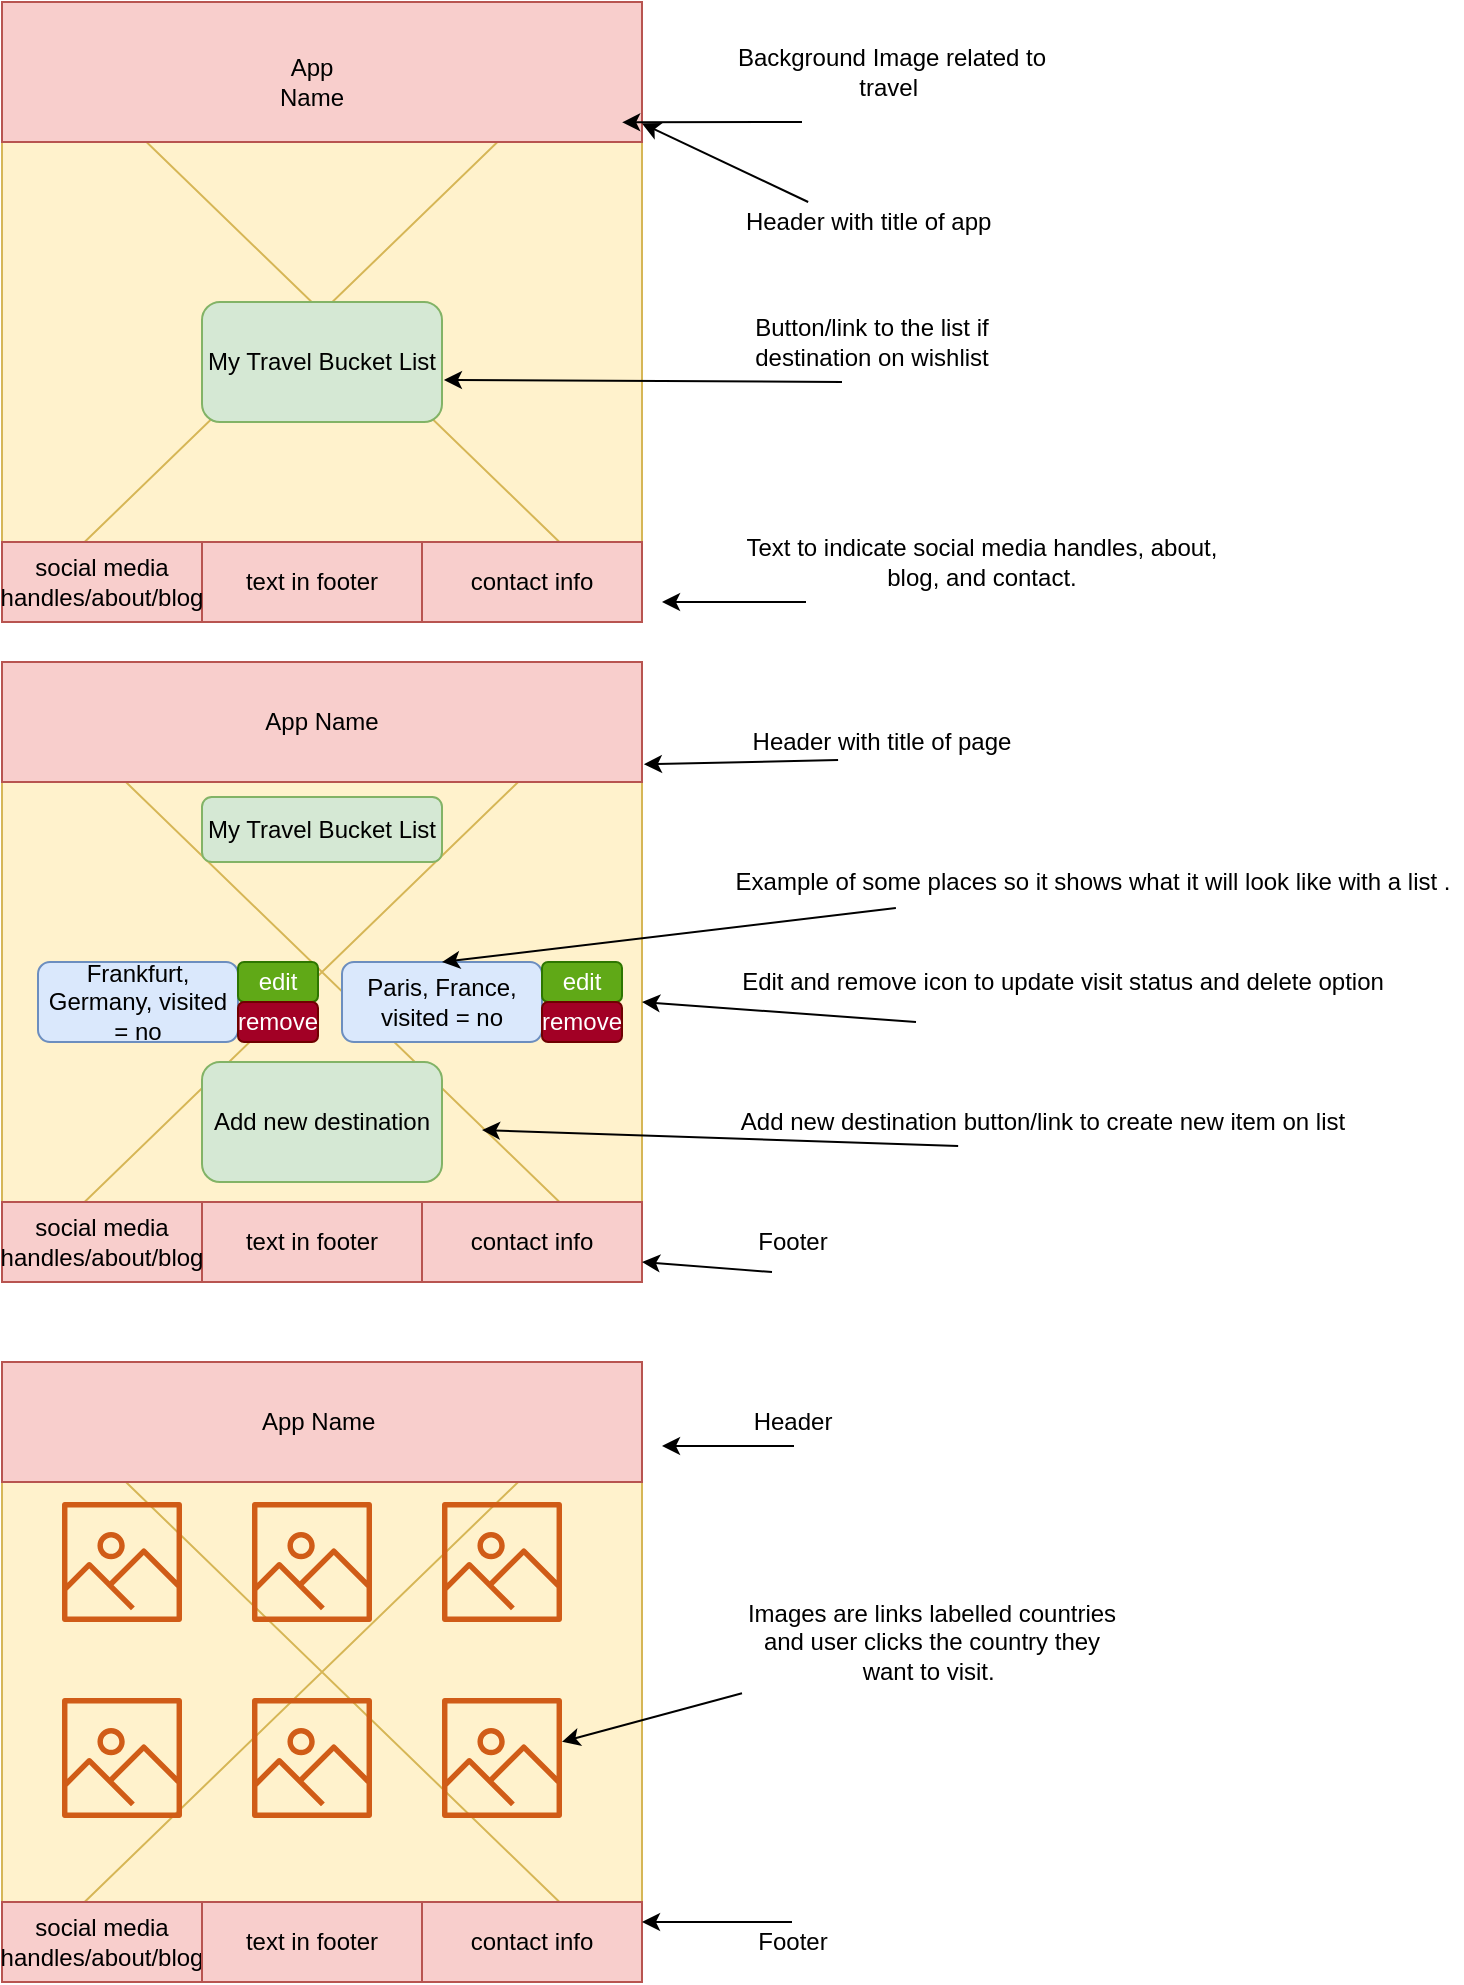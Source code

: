 <mxfile version="13.7.1" type="github" pages="5">
  <diagram name="Page-1" id="f1b7ffb7-ca1e-a977-7cf5-a751b3c06c05">
    <mxGraphModel dx="1612" dy="3972" grid="1" gridSize="10" guides="1" tooltips="1" connect="1" arrows="1" fold="1" page="1" pageScale="1" pageWidth="826" pageHeight="1169" background="#ffffff" math="0" shadow="0">
      <root>
        <mxCell id="0" />
        <mxCell id="1" parent="0" />
        <mxCell id="32" value="" style="verticalLabelPosition=bottom;verticalAlign=top;strokeWidth=1;shape=mxgraph.mockup.graphics.iconGrid;strokeColor=#d6b656;gridSize=1,1;fillColor=#fff2cc;" parent="1" vertex="1">
          <mxGeometry x="-90" y="-3380" width="320" height="310" as="geometry" />
        </mxCell>
        <mxCell id="aF-g8nTjtIb1nE3-Nbh9-48" value="" style="rounded=0;whiteSpace=wrap;html=1;fillColor=#f8cecc;strokeColor=#b85450;" vertex="1" parent="1">
          <mxGeometry x="-90" y="-3380" width="320" height="70" as="geometry" />
        </mxCell>
        <mxCell id="aF-g8nTjtIb1nE3-Nbh9-50" value="App Name" style="text;html=1;strokeColor=none;fillColor=none;align=center;verticalAlign=middle;whiteSpace=wrap;rounded=0;" vertex="1" parent="1">
          <mxGeometry x="45" y="-3350" width="40" height="20" as="geometry" />
        </mxCell>
        <mxCell id="aF-g8nTjtIb1nE3-Nbh9-51" value="Background Image related to travel&amp;nbsp;" style="text;html=1;strokeColor=none;fillColor=none;align=center;verticalAlign=middle;whiteSpace=wrap;rounded=0;" vertex="1" parent="1">
          <mxGeometry x="260" y="-3355" width="190" height="20" as="geometry" />
        </mxCell>
        <mxCell id="aF-g8nTjtIb1nE3-Nbh9-52" value="My Travel Bucket List" style="rounded=1;whiteSpace=wrap;html=1;fillColor=#d5e8d4;strokeColor=#82b366;" vertex="1" parent="1">
          <mxGeometry x="10" y="-3230" width="120" height="60" as="geometry" />
        </mxCell>
        <mxCell id="aF-g8nTjtIb1nE3-Nbh9-53" value="text in footer" style="rounded=0;whiteSpace=wrap;html=1;fillColor=#f8cecc;strokeColor=#b85450;" vertex="1" parent="1">
          <mxGeometry x="10" y="-3110" width="110" height="40" as="geometry" />
        </mxCell>
        <mxCell id="aF-g8nTjtIb1nE3-Nbh9-54" value="Text to indicate social media handles, about, blog, and contact." style="text;html=1;strokeColor=none;fillColor=none;align=center;verticalAlign=middle;whiteSpace=wrap;rounded=0;" vertex="1" parent="1">
          <mxGeometry x="280" y="-3110" width="240" height="20" as="geometry" />
        </mxCell>
        <mxCell id="aF-g8nTjtIb1nE3-Nbh9-55" value="contact info" style="rounded=0;whiteSpace=wrap;html=1;fillColor=#f8cecc;strokeColor=#b85450;" vertex="1" parent="1">
          <mxGeometry x="120" y="-3110" width="110" height="40" as="geometry" />
        </mxCell>
        <mxCell id="aF-g8nTjtIb1nE3-Nbh9-56" value="Button/link to the list if destination on wishlist" style="text;html=1;strokeColor=none;fillColor=none;align=center;verticalAlign=middle;whiteSpace=wrap;rounded=0;" vertex="1" parent="1">
          <mxGeometry x="280" y="-3220" width="130" height="20" as="geometry" />
        </mxCell>
        <mxCell id="aF-g8nTjtIb1nE3-Nbh9-58" value="" style="endArrow=classic;html=1;entryX=0.969;entryY=0.194;entryDx=0;entryDy=0;entryPerimeter=0;" edge="1" parent="1" target="32">
          <mxGeometry width="50" height="50" relative="1" as="geometry">
            <mxPoint x="310" y="-3320" as="sourcePoint" />
            <mxPoint x="270" y="-3270" as="targetPoint" />
          </mxGeometry>
        </mxCell>
        <mxCell id="aF-g8nTjtIb1nE3-Nbh9-59" value="" style="endArrow=classic;html=1;" edge="1" parent="1">
          <mxGeometry width="50" height="50" relative="1" as="geometry">
            <mxPoint x="312" y="-3080" as="sourcePoint" />
            <mxPoint x="240" y="-3080" as="targetPoint" />
          </mxGeometry>
        </mxCell>
        <mxCell id="aF-g8nTjtIb1nE3-Nbh9-60" value="" style="endArrow=classic;html=1;entryX=1.008;entryY=0.65;entryDx=0;entryDy=0;entryPerimeter=0;" edge="1" parent="1" target="aF-g8nTjtIb1nE3-Nbh9-52">
          <mxGeometry width="50" height="50" relative="1" as="geometry">
            <mxPoint x="330" y="-3190" as="sourcePoint" />
            <mxPoint x="230" y="-3320" as="targetPoint" />
            <Array as="points" />
          </mxGeometry>
        </mxCell>
        <mxCell id="aF-g8nTjtIb1nE3-Nbh9-61" value="social media handles/about/blog" style="rounded=0;whiteSpace=wrap;html=1;fillColor=#f8cecc;strokeColor=#b85450;" vertex="1" parent="1">
          <mxGeometry x="-90" y="-3110" width="100" height="40" as="geometry" />
        </mxCell>
        <mxCell id="aF-g8nTjtIb1nE3-Nbh9-63" value="" style="verticalLabelPosition=bottom;verticalAlign=top;strokeWidth=1;shape=mxgraph.mockup.graphics.iconGrid;strokeColor=#d6b656;gridSize=1,1;fillColor=#fff2cc;" vertex="1" parent="1">
          <mxGeometry x="-90" y="-3050" width="320" height="310" as="geometry" />
        </mxCell>
        <mxCell id="aF-g8nTjtIb1nE3-Nbh9-64" value="Header with title of app&amp;nbsp;" style="text;html=1;strokeColor=none;fillColor=none;align=center;verticalAlign=middle;whiteSpace=wrap;rounded=0;" vertex="1" parent="1">
          <mxGeometry x="225" y="-3280" width="240" height="20" as="geometry" />
        </mxCell>
        <mxCell id="aF-g8nTjtIb1nE3-Nbh9-65" value="" style="endArrow=classic;html=1;entryX=1;entryY=0.867;entryDx=0;entryDy=0;exitX=0.367;exitY=0;exitDx=0;exitDy=0;exitPerimeter=0;entryPerimeter=0;" edge="1" parent="1" source="aF-g8nTjtIb1nE3-Nbh9-64" target="aF-g8nTjtIb1nE3-Nbh9-48">
          <mxGeometry width="50" height="50" relative="1" as="geometry">
            <mxPoint x="340" y="-3290" as="sourcePoint" />
            <mxPoint x="230" y="-3220" as="targetPoint" />
            <Array as="points" />
          </mxGeometry>
        </mxCell>
        <mxCell id="aF-g8nTjtIb1nE3-Nbh9-66" value="Header with title of page" style="text;html=1;strokeColor=none;fillColor=none;align=center;verticalAlign=middle;whiteSpace=wrap;rounded=0;" vertex="1" parent="1">
          <mxGeometry x="260" y="-3020" width="180" height="20" as="geometry" />
        </mxCell>
        <mxCell id="aF-g8nTjtIb1nE3-Nbh9-67" value="My Travel Bucket List" style="rounded=1;whiteSpace=wrap;html=1;fillColor=#d5e8d4;strokeColor=#82b366;" vertex="1" parent="1">
          <mxGeometry x="10" y="-2982.5" width="120" height="32.5" as="geometry" />
        </mxCell>
        <mxCell id="aF-g8nTjtIb1nE3-Nbh9-69" value="" style="outlineConnect=0;fontColor=#232F3E;gradientColor=none;fillColor=#D05C17;strokeColor=none;dashed=0;verticalLabelPosition=bottom;verticalAlign=top;align=center;html=1;fontSize=12;fontStyle=0;aspect=fixed;pointerEvents=1;shape=mxgraph.aws4.container_registry_image;" vertex="1" parent="1">
          <mxGeometry x="-50" y="-2610" width="78" height="78" as="geometry" />
        </mxCell>
        <mxCell id="aF-g8nTjtIb1nE3-Nbh9-70" value="" style="verticalLabelPosition=bottom;verticalAlign=top;strokeWidth=1;shape=mxgraph.mockup.graphics.iconGrid;strokeColor=#d6b656;gridSize=1,1;fillColor=#fff2cc;" vertex="1" parent="1">
          <mxGeometry x="-90" y="-2700" width="320" height="310" as="geometry" />
        </mxCell>
        <mxCell id="aF-g8nTjtIb1nE3-Nbh9-71" value="" style="outlineConnect=0;fontColor=#232F3E;gradientColor=none;fillColor=#D05C17;strokeColor=none;dashed=0;verticalLabelPosition=bottom;verticalAlign=top;align=center;html=1;fontSize=12;fontStyle=0;aspect=fixed;pointerEvents=1;shape=mxgraph.aws4.container_registry_image;" vertex="1" parent="1">
          <mxGeometry x="-60" y="-2630" width="60" height="60" as="geometry" />
        </mxCell>
        <mxCell id="aF-g8nTjtIb1nE3-Nbh9-72" value="" style="outlineConnect=0;fontColor=#232F3E;gradientColor=none;fillColor=#D05C17;strokeColor=none;dashed=0;verticalLabelPosition=bottom;verticalAlign=top;align=center;html=1;fontSize=12;fontStyle=0;aspect=fixed;pointerEvents=1;shape=mxgraph.aws4.container_registry_image;" vertex="1" parent="1">
          <mxGeometry x="35" y="-2630" width="60" height="60" as="geometry" />
        </mxCell>
        <mxCell id="aF-g8nTjtIb1nE3-Nbh9-73" value="" style="outlineConnect=0;fontColor=#232F3E;gradientColor=none;fillColor=#D05C17;strokeColor=none;dashed=0;verticalLabelPosition=bottom;verticalAlign=top;align=center;html=1;fontSize=12;fontStyle=0;aspect=fixed;pointerEvents=1;shape=mxgraph.aws4.container_registry_image;" vertex="1" parent="1">
          <mxGeometry x="-60" y="-2532" width="60" height="60" as="geometry" />
        </mxCell>
        <mxCell id="aF-g8nTjtIb1nE3-Nbh9-74" value="" style="outlineConnect=0;fontColor=#232F3E;gradientColor=none;fillColor=#D05C17;strokeColor=none;dashed=0;verticalLabelPosition=bottom;verticalAlign=top;align=center;html=1;fontSize=12;fontStyle=0;aspect=fixed;pointerEvents=1;shape=mxgraph.aws4.container_registry_image;" vertex="1" parent="1">
          <mxGeometry x="35" y="-2532" width="60" height="60" as="geometry" />
        </mxCell>
        <mxCell id="aF-g8nTjtIb1nE3-Nbh9-75" value="Images are links labelled countries and user clicks the country they want to visit.&amp;nbsp;" style="text;html=1;strokeColor=none;fillColor=none;align=center;verticalAlign=middle;whiteSpace=wrap;rounded=0;" vertex="1" parent="1">
          <mxGeometry x="280" y="-2630" width="190" height="140" as="geometry" />
        </mxCell>
        <mxCell id="aF-g8nTjtIb1nE3-Nbh9-76" value="App Name" style="rounded=0;whiteSpace=wrap;html=1;fillColor=#f8cecc;strokeColor=#b85450;" vertex="1" parent="1">
          <mxGeometry x="-90" y="-3050" width="320" height="60" as="geometry" />
        </mxCell>
        <mxCell id="aF-g8nTjtIb1nE3-Nbh9-78" value="contact info" style="rounded=0;whiteSpace=wrap;html=1;fillColor=#f8cecc;strokeColor=#b85450;" vertex="1" parent="1">
          <mxGeometry x="120" y="-2780" width="110" height="40" as="geometry" />
        </mxCell>
        <mxCell id="aF-g8nTjtIb1nE3-Nbh9-80" value="text in footer" style="rounded=0;whiteSpace=wrap;html=1;fillColor=#f8cecc;strokeColor=#b85450;" vertex="1" parent="1">
          <mxGeometry x="10" y="-2780" width="110" height="40" as="geometry" />
        </mxCell>
        <mxCell id="aF-g8nTjtIb1nE3-Nbh9-81" value="social media handles/about/blog" style="rounded=0;whiteSpace=wrap;html=1;fillColor=#f8cecc;strokeColor=#b85450;" vertex="1" parent="1">
          <mxGeometry x="-90" y="-2780" width="100" height="40" as="geometry" />
        </mxCell>
        <mxCell id="aF-g8nTjtIb1nE3-Nbh9-82" value="App Name&amp;nbsp;" style="rounded=0;whiteSpace=wrap;html=1;fillColor=#f8cecc;strokeColor=#b85450;" vertex="1" parent="1">
          <mxGeometry x="-90" y="-2700" width="320" height="60" as="geometry" />
        </mxCell>
        <mxCell id="tJrFAka51DZGkINWcBbQ-32" value="social media handles/about/blog" style="rounded=0;whiteSpace=wrap;html=1;fillColor=#f8cecc;strokeColor=#b85450;" vertex="1" parent="1">
          <mxGeometry x="-90" y="-2430" width="100" height="40" as="geometry" />
        </mxCell>
        <mxCell id="tJrFAka51DZGkINWcBbQ-33" value="text in footer" style="rounded=0;whiteSpace=wrap;html=1;fillColor=#f8cecc;strokeColor=#b85450;" vertex="1" parent="1">
          <mxGeometry x="10" y="-2430" width="110" height="40" as="geometry" />
        </mxCell>
        <mxCell id="tJrFAka51DZGkINWcBbQ-34" value="contact info" style="rounded=0;whiteSpace=wrap;html=1;fillColor=#f8cecc;strokeColor=#b85450;" vertex="1" parent="1">
          <mxGeometry x="120" y="-2430" width="110" height="40" as="geometry" />
        </mxCell>
        <mxCell id="tJrFAka51DZGkINWcBbQ-35" value="Header" style="text;html=1;align=center;verticalAlign=middle;resizable=0;points=[];autosize=1;" vertex="1" parent="1">
          <mxGeometry x="280" y="-2680" width="50" height="20" as="geometry" />
        </mxCell>
        <mxCell id="tJrFAka51DZGkINWcBbQ-36" value="Footer" style="text;html=1;align=center;verticalAlign=middle;resizable=0;points=[];autosize=1;" vertex="1" parent="1">
          <mxGeometry x="280" y="-2420" width="50" height="20" as="geometry" />
        </mxCell>
        <mxCell id="tJrFAka51DZGkINWcBbQ-37" value="Footer" style="text;html=1;align=center;verticalAlign=middle;resizable=0;points=[];autosize=1;" vertex="1" parent="1">
          <mxGeometry x="280" y="-2770" width="50" height="20" as="geometry" />
        </mxCell>
        <mxCell id="tJrFAka51DZGkINWcBbQ-39" value="Frankfurt, Germany, visited = no" style="rounded=1;whiteSpace=wrap;html=1;fillColor=#dae8fc;strokeColor=#6c8ebf;" vertex="1" parent="1">
          <mxGeometry x="-72" y="-2900" width="100" height="40" as="geometry" />
        </mxCell>
        <mxCell id="tJrFAka51DZGkINWcBbQ-42" value="Paris, France, visited = no" style="rounded=1;whiteSpace=wrap;html=1;fillColor=#dae8fc;strokeColor=#6c8ebf;" vertex="1" parent="1">
          <mxGeometry x="80" y="-2900" width="100" height="40" as="geometry" />
        </mxCell>
        <mxCell id="tJrFAka51DZGkINWcBbQ-43" value="Example of some places so it shows what it will look like with a list ." style="text;html=1;align=center;verticalAlign=middle;resizable=0;points=[];autosize=1;" vertex="1" parent="1">
          <mxGeometry x="270" y="-2950" width="370" height="20" as="geometry" />
        </mxCell>
        <mxCell id="tJrFAka51DZGkINWcBbQ-46" value="" style="outlineConnect=0;fontColor=#232F3E;gradientColor=none;fillColor=#D05C17;strokeColor=none;dashed=0;verticalLabelPosition=bottom;verticalAlign=top;align=center;html=1;fontSize=12;fontStyle=0;aspect=fixed;pointerEvents=1;shape=mxgraph.aws4.container_registry_image;" vertex="1" parent="1">
          <mxGeometry x="130" y="-2630" width="60" height="60" as="geometry" />
        </mxCell>
        <mxCell id="tJrFAka51DZGkINWcBbQ-47" value="" style="outlineConnect=0;fontColor=#232F3E;gradientColor=none;fillColor=#D05C17;strokeColor=none;dashed=0;verticalLabelPosition=bottom;verticalAlign=top;align=center;html=1;fontSize=12;fontStyle=0;aspect=fixed;pointerEvents=1;shape=mxgraph.aws4.container_registry_image;" vertex="1" parent="1">
          <mxGeometry x="130" y="-2532" width="60" height="60" as="geometry" />
        </mxCell>
        <mxCell id="tJrFAka51DZGkINWcBbQ-48" value="edit" style="rounded=1;whiteSpace=wrap;html=1;fillColor=#60a917;strokeColor=#2D7600;fontColor=#ffffff;" vertex="1" parent="1">
          <mxGeometry x="28" y="-2900" width="40" height="20" as="geometry" />
        </mxCell>
        <mxCell id="tJrFAka51DZGkINWcBbQ-49" value="edit" style="rounded=1;whiteSpace=wrap;html=1;fillColor=#60a917;strokeColor=#2D7600;fontColor=#ffffff;" vertex="1" parent="1">
          <mxGeometry x="180" y="-2900" width="40" height="20" as="geometry" />
        </mxCell>
        <mxCell id="tJrFAka51DZGkINWcBbQ-50" value="remove" style="rounded=1;whiteSpace=wrap;html=1;fillColor=#a20025;strokeColor=#6F0000;fontColor=#ffffff;" vertex="1" parent="1">
          <mxGeometry x="28" y="-2880" width="40" height="20" as="geometry" />
        </mxCell>
        <mxCell id="tJrFAka51DZGkINWcBbQ-51" value="remove" style="rounded=1;whiteSpace=wrap;html=1;fillColor=#a20025;strokeColor=#6F0000;fontColor=#ffffff;" vertex="1" parent="1">
          <mxGeometry x="180" y="-2880" width="40" height="20" as="geometry" />
        </mxCell>
        <mxCell id="tJrFAka51DZGkINWcBbQ-53" value="Edit and remove icon to update visit status and delete option" style="text;html=1;align=center;verticalAlign=middle;resizable=0;points=[];autosize=1;" vertex="1" parent="1">
          <mxGeometry x="270" y="-2900" width="340" height="20" as="geometry" />
        </mxCell>
        <mxCell id="tJrFAka51DZGkINWcBbQ-54" value="Add new destination" style="rounded=1;whiteSpace=wrap;html=1;fillColor=#d5e8d4;strokeColor=#82b366;" vertex="1" parent="1">
          <mxGeometry x="10" y="-2850" width="120" height="60" as="geometry" />
        </mxCell>
        <mxCell id="tJrFAka51DZGkINWcBbQ-55" value="Add new destination button/link to create new item on list" style="text;html=1;align=center;verticalAlign=middle;resizable=0;points=[];autosize=1;" vertex="1" parent="1">
          <mxGeometry x="270" y="-2830" width="320" height="20" as="geometry" />
        </mxCell>
        <mxCell id="tJrFAka51DZGkINWcBbQ-57" value="" style="endArrow=classic;html=1;entryX=1.003;entryY=0.165;entryDx=0;entryDy=0;exitX=0.378;exitY=0.95;exitDx=0;exitDy=0;exitPerimeter=0;entryPerimeter=0;" edge="1" parent="1" source="aF-g8nTjtIb1nE3-Nbh9-66" target="aF-g8nTjtIb1nE3-Nbh9-63">
          <mxGeometry width="50" height="50" relative="1" as="geometry">
            <mxPoint x="330" y="-2990" as="sourcePoint" />
            <mxPoint x="310" y="-3000" as="targetPoint" />
            <Array as="points" />
          </mxGeometry>
        </mxCell>
        <mxCell id="tJrFAka51DZGkINWcBbQ-58" value="" style="endArrow=classic;html=1;entryX=0.5;entryY=0;entryDx=0;entryDy=0;exitX=0.235;exitY=1.15;exitDx=0;exitDy=0;exitPerimeter=0;" edge="1" parent="1" source="tJrFAka51DZGkINWcBbQ-43" target="tJrFAka51DZGkINWcBbQ-42">
          <mxGeometry width="50" height="50" relative="1" as="geometry">
            <mxPoint x="338.04" y="-2991" as="sourcePoint" />
            <mxPoint x="240.96" y="-2988.85" as="targetPoint" />
            <Array as="points" />
          </mxGeometry>
        </mxCell>
        <mxCell id="tJrFAka51DZGkINWcBbQ-59" value="" style="endArrow=classic;html=1;" edge="1" parent="1">
          <mxGeometry width="50" height="50" relative="1" as="geometry">
            <mxPoint x="367" y="-2870" as="sourcePoint" />
            <mxPoint x="230" y="-2880" as="targetPoint" />
            <Array as="points" />
          </mxGeometry>
        </mxCell>
        <mxCell id="tJrFAka51DZGkINWcBbQ-60" value="" style="endArrow=classic;html=1;entryX=0.75;entryY=0.755;entryDx=0;entryDy=0;entryPerimeter=0;exitX=0.369;exitY=1.1;exitDx=0;exitDy=0;exitPerimeter=0;" edge="1" parent="1" source="tJrFAka51DZGkINWcBbQ-55" target="aF-g8nTjtIb1nE3-Nbh9-63">
          <mxGeometry width="50" height="50" relative="1" as="geometry">
            <mxPoint x="377" y="-2860" as="sourcePoint" />
            <mxPoint x="240" y="-2870" as="targetPoint" />
            <Array as="points" />
          </mxGeometry>
        </mxCell>
        <mxCell id="tJrFAka51DZGkINWcBbQ-61" value="" style="endArrow=classic;html=1;entryX=1;entryY=0.75;entryDx=0;entryDy=0;exitX=0.3;exitY=1.25;exitDx=0;exitDy=0;exitPerimeter=0;" edge="1" parent="1" source="tJrFAka51DZGkINWcBbQ-37" target="aF-g8nTjtIb1nE3-Nbh9-78">
          <mxGeometry width="50" height="50" relative="1" as="geometry">
            <mxPoint x="296" y="-2740" as="sourcePoint" />
            <mxPoint x="290" y="-2800" as="targetPoint" />
          </mxGeometry>
        </mxCell>
        <mxCell id="tJrFAka51DZGkINWcBbQ-63" value="" style="endArrow=classic;html=1;entryX=1;entryY=0.25;entryDx=0;entryDy=0;exitX=0.5;exitY=0;exitDx=0;exitDy=0;exitPerimeter=0;" edge="1" parent="1" source="tJrFAka51DZGkINWcBbQ-36" target="tJrFAka51DZGkINWcBbQ-34">
          <mxGeometry width="50" height="50" relative="1" as="geometry">
            <mxPoint x="260" y="-2400" as="sourcePoint" />
            <mxPoint x="310" y="-2450" as="targetPoint" />
          </mxGeometry>
        </mxCell>
        <mxCell id="tJrFAka51DZGkINWcBbQ-64" value="" style="endArrow=classic;html=1;" edge="1" parent="1" source="aF-g8nTjtIb1nE3-Nbh9-75" target="tJrFAka51DZGkINWcBbQ-47">
          <mxGeometry width="50" height="50" relative="1" as="geometry">
            <mxPoint x="315" y="-2410" as="sourcePoint" />
            <mxPoint x="240" y="-2410" as="targetPoint" />
          </mxGeometry>
        </mxCell>
        <mxCell id="tJrFAka51DZGkINWcBbQ-65" value="" style="endArrow=classic;html=1;exitX=0.52;exitY=1.1;exitDx=0;exitDy=0;exitPerimeter=0;" edge="1" parent="1" source="tJrFAka51DZGkINWcBbQ-35">
          <mxGeometry width="50" height="50" relative="1" as="geometry">
            <mxPoint x="260" y="-2530" as="sourcePoint" />
            <mxPoint x="240" y="-2658" as="targetPoint" />
          </mxGeometry>
        </mxCell>
      </root>
    </mxGraphModel>
  </diagram>
  <diagram id="Jt3qAvLkCL6-lVoWBfAT" name="Page-2">
    <mxGraphModel dx="1613" dy="7479" grid="1" gridSize="10" guides="1" tooltips="1" connect="1" arrows="1" fold="1" page="1" pageScale="1" pageWidth="827" pageHeight="1169" math="0" shadow="0">
      <root>
        <mxCell id="Ufsyjtj4RjawqiaAu7A--0" />
        <mxCell id="Ufsyjtj4RjawqiaAu7A--1" parent="Ufsyjtj4RjawqiaAu7A--0" />
        <mxCell id="sSqrUu2h0SIToFK0IXzz-0" value="" style="verticalLabelPosition=bottom;verticalAlign=top;strokeWidth=1;shape=mxgraph.mockup.graphics.iconGrid;strokeColor=#d6b656;gridSize=1,1;fillColor=#fff2cc;" vertex="1" parent="Ufsyjtj4RjawqiaAu7A--1">
          <mxGeometry x="-80" y="-6290" width="320" height="310" as="geometry" />
        </mxCell>
        <mxCell id="_vhH1sdVHPksg86i86G--0" value="App Name" style="rounded=0;whiteSpace=wrap;html=1;fillColor=#f8cecc;strokeColor=#b85450;" vertex="1" parent="Ufsyjtj4RjawqiaAu7A--1">
          <mxGeometry x="-80" y="-6290" width="320" height="60" as="geometry" />
        </mxCell>
        <mxCell id="Hnxyx5OlRAy7sLRaCZ0e-0" value="city" style="rounded=1;whiteSpace=wrap;html=1;fillColor=#ffe6cc;strokeColor=#d79b00;" vertex="1" parent="Ufsyjtj4RjawqiaAu7A--1">
          <mxGeometry x="-50" y="-6210" width="120" height="30" as="geometry" />
        </mxCell>
        <mxCell id="Hnxyx5OlRAy7sLRaCZ0e-3" value="visited?" style="rounded=1;whiteSpace=wrap;html=1;fillColor=#ffe6cc;strokeColor=#d79b00;" vertex="1" parent="Ufsyjtj4RjawqiaAu7A--1">
          <mxGeometry x="-50" y="-6140" width="120" height="30" as="geometry" />
        </mxCell>
        <mxCell id="Hnxyx5OlRAy7sLRaCZ0e-5" value="Add to bucket list" style="rounded=1;whiteSpace=wrap;html=1;fillColor=#d5e8d4;strokeColor=#82b366;" vertex="1" parent="Ufsyjtj4RjawqiaAu7A--1">
          <mxGeometry x="20" y="-6100" width="120" height="60" as="geometry" />
        </mxCell>
        <mxCell id="Hnxyx5OlRAy7sLRaCZ0e-6" style="edgeStyle=orthogonalEdgeStyle;rounded=0;orthogonalLoop=1;jettySize=auto;html=1;exitX=0.5;exitY=1;exitDx=0;exitDy=0;" edge="1" parent="Ufsyjtj4RjawqiaAu7A--1" source="Hnxyx5OlRAy7sLRaCZ0e-0" target="Hnxyx5OlRAy7sLRaCZ0e-0">
          <mxGeometry relative="1" as="geometry" />
        </mxCell>
        <mxCell id="Hnxyx5OlRAy7sLRaCZ0e-7" value="&amp;nbsp; &amp;nbsp; &amp;nbsp;city options" style="rounded=1;whiteSpace=wrap;html=1;fillColor=#ffe6cc;strokeColor=#d79b00;" vertex="1" parent="Ufsyjtj4RjawqiaAu7A--1">
          <mxGeometry x="90" y="-6210" width="120" height="30" as="geometry" />
        </mxCell>
        <mxCell id="Hnxyx5OlRAy7sLRaCZ0e-8" value="yes/no" style="rounded=1;whiteSpace=wrap;html=1;fillColor=#ffe6cc;strokeColor=#d79b00;" vertex="1" parent="Ufsyjtj4RjawqiaAu7A--1">
          <mxGeometry x="90" y="-6140" width="120" height="30" as="geometry" />
        </mxCell>
        <mxCell id="Hnxyx5OlRAy7sLRaCZ0e-9" value="the city has an adjacent dropdown box with cites in that country user chooses city." style="text;html=1;align=center;verticalAlign=middle;resizable=0;points=[];autosize=1;" vertex="1" parent="Ufsyjtj4RjawqiaAu7A--1">
          <mxGeometry x="280" y="-6205" width="450" height="20" as="geometry" />
        </mxCell>
        <mxCell id="Hnxyx5OlRAy7sLRaCZ0e-10" value="the user marks in a dropdown box if they have or haven&#39;t been to city yet&amp;nbsp;" style="text;html=1;align=center;verticalAlign=middle;resizable=0;points=[];autosize=1;" vertex="1" parent="Ufsyjtj4RjawqiaAu7A--1">
          <mxGeometry x="270" y="-6135" width="400" height="20" as="geometry" />
        </mxCell>
        <mxCell id="Hnxyx5OlRAy7sLRaCZ0e-11" value="" style="endArrow=classic;html=1;" edge="1" parent="Ufsyjtj4RjawqiaAu7A--1" target="Hnxyx5OlRAy7sLRaCZ0e-7">
          <mxGeometry width="50" height="50" relative="1" as="geometry">
            <mxPoint x="360" y="-6180" as="sourcePoint" />
            <mxPoint x="260" y="-6180" as="targetPoint" />
          </mxGeometry>
        </mxCell>
        <mxCell id="Hnxyx5OlRAy7sLRaCZ0e-12" value="" style="endArrow=classic;html=1;" edge="1" parent="Ufsyjtj4RjawqiaAu7A--1">
          <mxGeometry width="50" height="50" relative="1" as="geometry">
            <mxPoint x="330" y="-6110" as="sourcePoint" />
            <mxPoint x="185" y="-6120" as="targetPoint" />
          </mxGeometry>
        </mxCell>
        <mxCell id="Hnxyx5OlRAy7sLRaCZ0e-13" value="user click add to be redirected to list (slide 2) and sees their destination added to list." style="text;html=1;align=center;verticalAlign=middle;resizable=0;points=[];autosize=1;" vertex="1" parent="Ufsyjtj4RjawqiaAu7A--1">
          <mxGeometry x="280" y="-6050" width="460" height="20" as="geometry" />
        </mxCell>
        <mxCell id="Hnxyx5OlRAy7sLRaCZ0e-14" value="" style="endArrow=classic;html=1;exitX=0.028;exitY=-0.1;exitDx=0;exitDy=0;exitPerimeter=0;" edge="1" parent="Ufsyjtj4RjawqiaAu7A--1" source="Hnxyx5OlRAy7sLRaCZ0e-13">
          <mxGeometry width="50" height="50" relative="1" as="geometry">
            <mxPoint x="240" y="-6070" as="sourcePoint" />
            <mxPoint x="140" y="-6070" as="targetPoint" />
          </mxGeometry>
        </mxCell>
        <mxCell id="Hnxyx5OlRAy7sLRaCZ0e-15" value="header&lt;br&gt;" style="text;html=1;align=center;verticalAlign=middle;resizable=0;points=[];autosize=1;" vertex="1" parent="Ufsyjtj4RjawqiaAu7A--1">
          <mxGeometry x="280" y="-6280" width="50" height="20" as="geometry" />
        </mxCell>
        <mxCell id="Hnxyx5OlRAy7sLRaCZ0e-16" value="" style="endArrow=classic;html=1;" edge="1" parent="Ufsyjtj4RjawqiaAu7A--1">
          <mxGeometry width="50" height="50" relative="1" as="geometry">
            <mxPoint x="360" y="-6250" as="sourcePoint" />
            <mxPoint x="260" y="-6250" as="targetPoint" />
          </mxGeometry>
        </mxCell>
        <mxCell id="dO4sxIx0gTSiz72la56K-0" value="social media handles/about/blog" style="rounded=0;whiteSpace=wrap;html=1;fillColor=#f8cecc;strokeColor=#b85450;" vertex="1" parent="Ufsyjtj4RjawqiaAu7A--1">
          <mxGeometry x="-80" y="-6020" width="100" height="40" as="geometry" />
        </mxCell>
        <mxCell id="Ht-tqBQnSjKHuyT9x75H-0" value="text in footer" style="rounded=0;whiteSpace=wrap;html=1;fillColor=#f8cecc;strokeColor=#b85450;" vertex="1" parent="Ufsyjtj4RjawqiaAu7A--1">
          <mxGeometry x="20" y="-6020" width="110" height="40" as="geometry" />
        </mxCell>
        <mxCell id="FpQ1Hl8iJrXKRKEAjEG8-1" value="contact info" style="rounded=0;whiteSpace=wrap;html=1;fillColor=#f8cecc;strokeColor=#b85450;" vertex="1" parent="Ufsyjtj4RjawqiaAu7A--1">
          <mxGeometry x="130" y="-6020" width="110" height="40" as="geometry" />
        </mxCell>
        <mxCell id="FpQ1Hl8iJrXKRKEAjEG8-2" value="footer" style="text;html=1;align=center;verticalAlign=middle;resizable=0;points=[];autosize=1;" vertex="1" parent="Ufsyjtj4RjawqiaAu7A--1">
          <mxGeometry x="280" y="-6010" width="50" height="20" as="geometry" />
        </mxCell>
        <mxCell id="FpQ1Hl8iJrXKRKEAjEG8-3" value="" style="endArrow=classic;html=1;" edge="1" parent="Ufsyjtj4RjawqiaAu7A--1">
          <mxGeometry width="50" height="50" relative="1" as="geometry">
            <mxPoint x="360" y="-5990" as="sourcePoint" />
            <mxPoint x="260" y="-5990" as="targetPoint" />
          </mxGeometry>
        </mxCell>
        <mxCell id="FpQ1Hl8iJrXKRKEAjEG8-4" value="" style="verticalLabelPosition=bottom;verticalAlign=top;strokeWidth=1;shape=mxgraph.mockup.graphics.iconGrid;strokeColor=#d6b656;gridSize=1,1;fillColor=#fff2cc;" vertex="1" parent="Ufsyjtj4RjawqiaAu7A--1">
          <mxGeometry x="-80" y="-5920" width="320" height="310" as="geometry" />
        </mxCell>
        <mxCell id="FpQ1Hl8iJrXKRKEAjEG8-5" value="social media handles/about/blog" style="rounded=0;whiteSpace=wrap;html=1;fillColor=#f8cecc;strokeColor=#b85450;" vertex="1" parent="Ufsyjtj4RjawqiaAu7A--1">
          <mxGeometry x="-80" y="-5650" width="100" height="40" as="geometry" />
        </mxCell>
        <mxCell id="FpQ1Hl8iJrXKRKEAjEG8-6" value="text in footer" style="rounded=0;whiteSpace=wrap;html=1;fillColor=#f8cecc;strokeColor=#b85450;" vertex="1" parent="Ufsyjtj4RjawqiaAu7A--1">
          <mxGeometry x="20" y="-5650" width="110" height="40" as="geometry" />
        </mxCell>
        <mxCell id="FpQ1Hl8iJrXKRKEAjEG8-7" value="contact info" style="rounded=0;whiteSpace=wrap;html=1;fillColor=#f8cecc;strokeColor=#b85450;" vertex="1" parent="Ufsyjtj4RjawqiaAu7A--1">
          <mxGeometry x="130" y="-5650" width="110" height="40" as="geometry" />
        </mxCell>
        <mxCell id="FpQ1Hl8iJrXKRKEAjEG8-8" value="App Name" style="rounded=0;whiteSpace=wrap;html=1;fillColor=#f8cecc;strokeColor=#b85450;" vertex="1" parent="Ufsyjtj4RjawqiaAu7A--1">
          <mxGeometry x="-80" y="-5920" width="320" height="60" as="geometry" />
        </mxCell>
        <mxCell id="FpQ1Hl8iJrXKRKEAjEG8-9" value="visited&amp;nbsp;" style="rounded=1;whiteSpace=wrap;html=1;fillColor=#ffe6cc;strokeColor=#d79b00;" vertex="1" parent="Ufsyjtj4RjawqiaAu7A--1">
          <mxGeometry x="-50" y="-5830" width="120" height="60" as="geometry" />
        </mxCell>
        <mxCell id="FpQ1Hl8iJrXKRKEAjEG8-10" value="yes/no" style="rounded=1;whiteSpace=wrap;html=1;fillColor=#ffe6cc;strokeColor=#d79b00;" vertex="1" parent="Ufsyjtj4RjawqiaAu7A--1">
          <mxGeometry x="100" y="-5830" width="120" height="60" as="geometry" />
        </mxCell>
        <mxCell id="FpQ1Hl8iJrXKRKEAjEG8-11" value="dropbown box of yes /no option" style="text;html=1;align=center;verticalAlign=middle;resizable=0;points=[];autosize=1;" vertex="1" parent="Ufsyjtj4RjawqiaAu7A--1">
          <mxGeometry x="280" y="-5780" width="180" height="20" as="geometry" />
        </mxCell>
        <mxCell id="FpQ1Hl8iJrXKRKEAjEG8-12" value="" style="endArrow=classic;html=1;" edge="1" parent="Ufsyjtj4RjawqiaAu7A--1" target="FpQ1Hl8iJrXKRKEAjEG8-10">
          <mxGeometry width="50" height="50" relative="1" as="geometry">
            <mxPoint x="360" y="-5740" as="sourcePoint" />
            <mxPoint x="260" y="-5740" as="targetPoint" />
          </mxGeometry>
        </mxCell>
        <mxCell id="FpQ1Hl8iJrXKRKEAjEG8-13" value="Save Changes" style="rounded=1;whiteSpace=wrap;html=1;fillColor=#d5e8d4;strokeColor=#82b366;" vertex="1" parent="Ufsyjtj4RjawqiaAu7A--1">
          <mxGeometry x="20" y="-5730" width="120" height="60" as="geometry" />
        </mxCell>
        <mxCell id="FpQ1Hl8iJrXKRKEAjEG8-14" value="Save redirects to bucket list page" style="text;html=1;align=center;verticalAlign=middle;resizable=0;points=[];autosize=1;" vertex="1" parent="Ufsyjtj4RjawqiaAu7A--1">
          <mxGeometry x="280" y="-5690" width="190" height="20" as="geometry" />
        </mxCell>
        <mxCell id="FpQ1Hl8iJrXKRKEAjEG8-15" value="" style="endArrow=classic;html=1;entryX=0.813;entryY=0.8;entryDx=0;entryDy=0;entryPerimeter=0;" edge="1" parent="Ufsyjtj4RjawqiaAu7A--1" target="FpQ1Hl8iJrXKRKEAjEG8-4">
          <mxGeometry width="50" height="50" relative="1" as="geometry">
            <mxPoint x="360" y="-5660" as="sourcePoint" />
            <mxPoint x="265" y="-5660" as="targetPoint" />
          </mxGeometry>
        </mxCell>
        <mxCell id="FpQ1Hl8iJrXKRKEAjEG8-16" value="" style="verticalLabelPosition=bottom;verticalAlign=top;strokeWidth=1;shape=mxgraph.mockup.graphics.iconGrid;strokeColor=#d6b656;gridSize=1,1;fillColor=#fff2cc;" vertex="1" parent="Ufsyjtj4RjawqiaAu7A--1">
          <mxGeometry x="-80" y="-5560" width="320" height="310" as="geometry" />
        </mxCell>
        <mxCell id="FpQ1Hl8iJrXKRKEAjEG8-17" value="footer" style="text;html=1;align=center;verticalAlign=middle;resizable=0;points=[];autosize=1;" vertex="1" parent="Ufsyjtj4RjawqiaAu7A--1">
          <mxGeometry x="275" y="-5640" width="50" height="20" as="geometry" />
        </mxCell>
        <mxCell id="FpQ1Hl8iJrXKRKEAjEG8-18" value="" style="endArrow=classic;html=1;" edge="1" parent="Ufsyjtj4RjawqiaAu7A--1">
          <mxGeometry width="50" height="50" relative="1" as="geometry">
            <mxPoint x="360" y="-5620" as="sourcePoint" />
            <mxPoint x="260" y="-5620" as="targetPoint" />
          </mxGeometry>
        </mxCell>
        <mxCell id="FpQ1Hl8iJrXKRKEAjEG8-19" value="header" style="text;html=1;align=center;verticalAlign=middle;resizable=0;points=[];autosize=1;" vertex="1" parent="Ufsyjtj4RjawqiaAu7A--1">
          <mxGeometry x="285" y="-5900" width="50" height="20" as="geometry" />
        </mxCell>
        <mxCell id="FpQ1Hl8iJrXKRKEAjEG8-20" value="" style="endArrow=classic;html=1;" edge="1" parent="Ufsyjtj4RjawqiaAu7A--1">
          <mxGeometry width="50" height="50" relative="1" as="geometry">
            <mxPoint x="360" y="-5880" as="sourcePoint" />
            <mxPoint x="270" y="-5880" as="targetPoint" />
          </mxGeometry>
        </mxCell>
        <mxCell id="FpQ1Hl8iJrXKRKEAjEG8-21" value="social media handles/about/blog" style="rounded=0;whiteSpace=wrap;html=1;fillColor=#f8cecc;strokeColor=#b85450;" vertex="1" parent="Ufsyjtj4RjawqiaAu7A--1">
          <mxGeometry x="-80" y="-5290" width="100" height="40" as="geometry" />
        </mxCell>
        <mxCell id="FpQ1Hl8iJrXKRKEAjEG8-22" value="text in footer" style="rounded=0;whiteSpace=wrap;html=1;fillColor=#f8cecc;strokeColor=#b85450;" vertex="1" parent="Ufsyjtj4RjawqiaAu7A--1">
          <mxGeometry x="20" y="-5290" width="110" height="40" as="geometry" />
        </mxCell>
        <mxCell id="FpQ1Hl8iJrXKRKEAjEG8-23" value="contact info" style="rounded=0;whiteSpace=wrap;html=1;fillColor=#f8cecc;strokeColor=#b85450;" vertex="1" parent="Ufsyjtj4RjawqiaAu7A--1">
          <mxGeometry x="130" y="-5290" width="110" height="40" as="geometry" />
        </mxCell>
        <mxCell id="FpQ1Hl8iJrXKRKEAjEG8-24" value="App Name" style="rounded=0;whiteSpace=wrap;html=1;fillColor=#f8cecc;strokeColor=#b85450;" vertex="1" parent="Ufsyjtj4RjawqiaAu7A--1">
          <mxGeometry x="-80" y="-5560" width="320" height="60" as="geometry" />
        </mxCell>
        <mxCell id="FpQ1Hl8iJrXKRKEAjEG8-25" value="the delete page looks exactly as bucket list (slide 2) &lt;br&gt;and when the remove is pressed it redirects to bucket list as if refreshed,&lt;br&gt;&amp;nbsp;with item gone that was deleted.." style="text;html=1;align=center;verticalAlign=middle;resizable=0;points=[];autosize=1;" vertex="1" parent="Ufsyjtj4RjawqiaAu7A--1">
          <mxGeometry x="260" y="-5510" width="400" height="50" as="geometry" />
        </mxCell>
        <mxCell id="FpQ1Hl8iJrXKRKEAjEG8-28" value="" style="endArrow=classic;html=1;" edge="1" parent="Ufsyjtj4RjawqiaAu7A--1">
          <mxGeometry width="50" height="50" relative="1" as="geometry">
            <mxPoint x="430" y="-5440" as="sourcePoint" />
            <mxPoint x="260" y="-5440" as="targetPoint" />
          </mxGeometry>
        </mxCell>
        <mxCell id="YgMdz8YRYHRn_1MCe_b--0" value="Frankfurt, Germany, visited = no" style="rounded=1;whiteSpace=wrap;html=1;fillColor=#dae8fc;strokeColor=#6c8ebf;" vertex="1" parent="Ufsyjtj4RjawqiaAu7A--1">
          <mxGeometry x="-50" y="-5450" width="100" height="40" as="geometry" />
        </mxCell>
        <mxCell id="DE3tjeDatEK3eZAwMSjV-0" value="remove" style="rounded=1;whiteSpace=wrap;html=1;fillColor=#a20025;strokeColor=#6F0000;fontColor=#ffffff;" vertex="1" parent="Ufsyjtj4RjawqiaAu7A--1">
          <mxGeometry x="50" y="-5430" width="40" height="20" as="geometry" />
        </mxCell>
        <mxCell id="DE3tjeDatEK3eZAwMSjV-1" value="" style="triangle;whiteSpace=wrap;html=1;fillColor=#e1d5e7;strokeColor=#9673a6;" vertex="1" parent="Ufsyjtj4RjawqiaAu7A--1">
          <mxGeometry x="110" y="-5820" width="20" height="40" as="geometry" />
        </mxCell>
        <mxCell id="DE3tjeDatEK3eZAwMSjV-2" value="" style="triangle;whiteSpace=wrap;html=1;fillColor=#e1d5e7;strokeColor=#9673a6;" vertex="1" parent="Ufsyjtj4RjawqiaAu7A--1">
          <mxGeometry x="100" y="-6140" width="20" height="30" as="geometry" />
        </mxCell>
        <mxCell id="DE3tjeDatEK3eZAwMSjV-3" value="" style="triangle;whiteSpace=wrap;html=1;fillColor=#e1d5e7;strokeColor=#9673a6;" vertex="1" parent="Ufsyjtj4RjawqiaAu7A--1">
          <mxGeometry x="100" y="-6210" width="20" height="30" as="geometry" />
        </mxCell>
      </root>
    </mxGraphModel>
  </diagram>
  <diagram id="vg6PoCh565omFhGa1GTI" name="Page-3">
    <mxGraphModel dx="786" dy="465" grid="1" gridSize="10" guides="1" tooltips="1" connect="1" arrows="1" fold="1" page="1" pageScale="1" pageWidth="827" pageHeight="1169" math="0" shadow="0">
      <root>
        <mxCell id="uJuxnB8dH8C7JNoOpL9X-0" />
        <mxCell id="uJuxnB8dH8C7JNoOpL9X-1" parent="uJuxnB8dH8C7JNoOpL9X-0" />
      </root>
    </mxGraphModel>
  </diagram>
  <diagram id="-6hTjSp0HBWiAqbF5EUD" name="Page-4">
    <mxGraphModel dx="786" dy="465" grid="1" gridSize="10" guides="1" tooltips="1" connect="1" arrows="1" fold="1" page="1" pageScale="1" pageWidth="827" pageHeight="1169" math="0" shadow="0">
      <root>
        <mxCell id="auo-2S-sZ1EPZZJ2F2AY-0" />
        <mxCell id="auo-2S-sZ1EPZZJ2F2AY-1" parent="auo-2S-sZ1EPZZJ2F2AY-0" />
      </root>
    </mxGraphModel>
  </diagram>
  <diagram id="YbMpfKz06NSGEv9hwGEg" name="Page-5">
    <mxGraphModel dx="786" dy="465" grid="1" gridSize="10" guides="1" tooltips="1" connect="1" arrows="1" fold="1" page="1" pageScale="1" pageWidth="827" pageHeight="1169" math="0" shadow="0">
      <root>
        <mxCell id="DNE7CVoTtAxtsca395t1-0" />
        <mxCell id="DNE7CVoTtAxtsca395t1-1" parent="DNE7CVoTtAxtsca395t1-0" />
      </root>
    </mxGraphModel>
  </diagram>
</mxfile>
